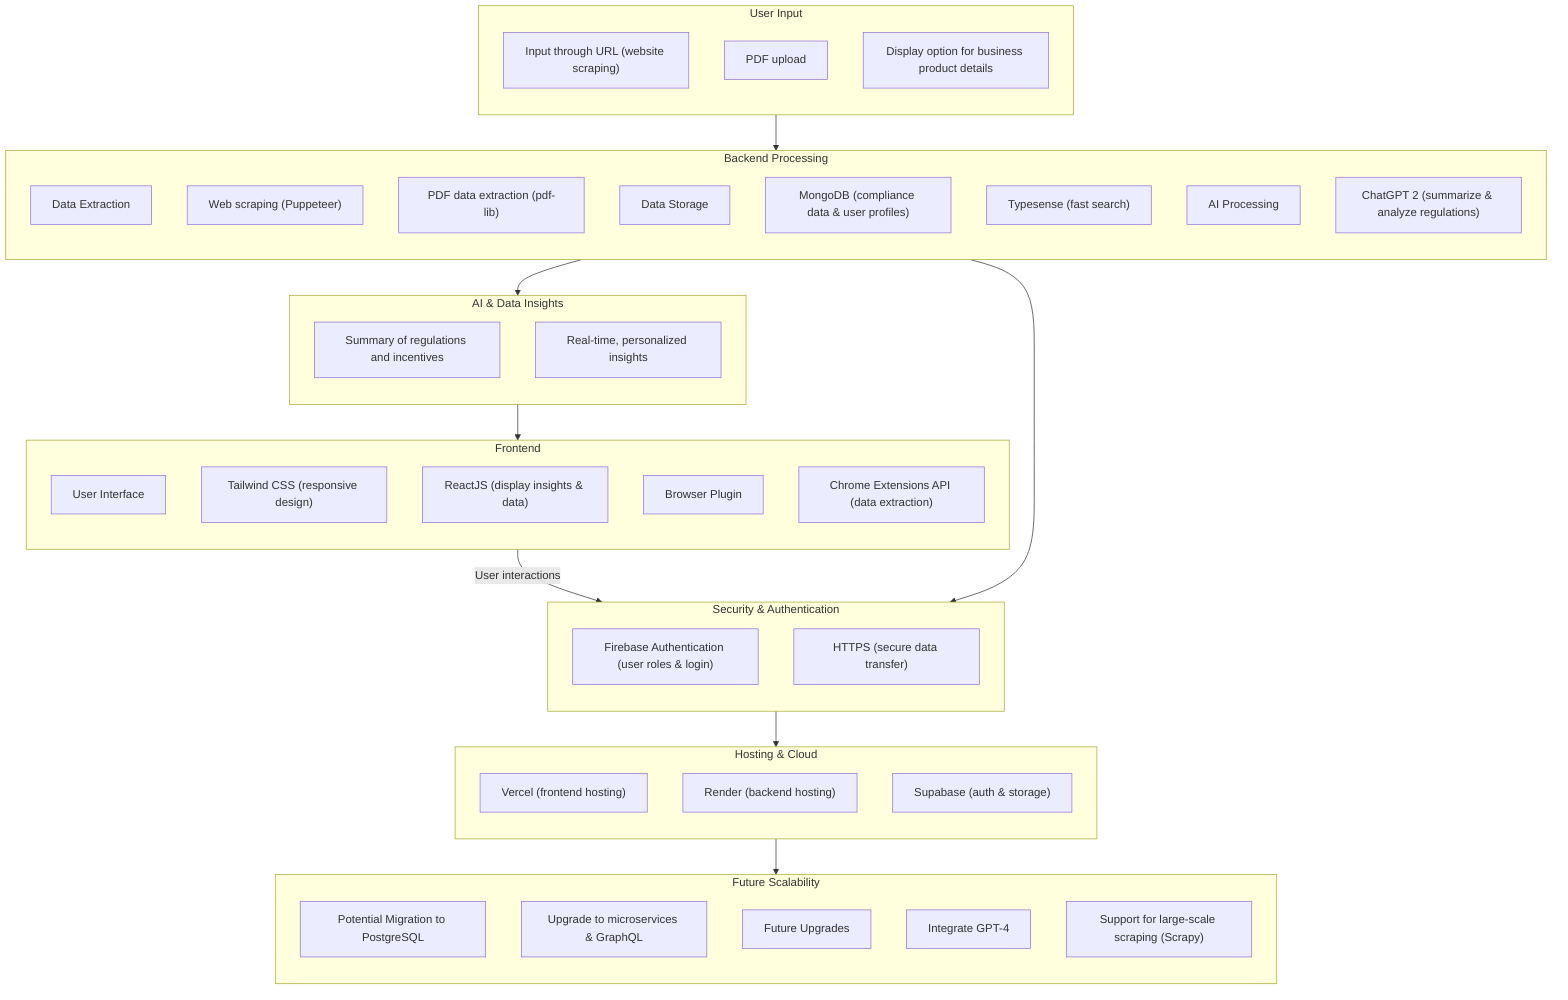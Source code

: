 flowchart TD
    subgraph User_Input["User Input"]
        direction TB
        A1["Input through URL (website scraping)"]
        A2["PDF upload"]
        A3["Display option for business product details"]
    end

    subgraph Backend_Processing["Backend Processing"]
        direction TB
        B1["Data Extraction"]
        B1A["Web scraping (Puppeteer)"]
        B1B["PDF data extraction (pdf-lib)"]
        B2["Data Storage"]
        B2A["MongoDB (compliance data & user profiles)"]
        B2B["Typesense (fast search)"]
        B3["AI Processing"]
        B3A["ChatGPT 2 (summarize & analyze regulations)"]
    end

    subgraph AI_Data_Insights["AI & Data Insights"]
        direction TB
        C1["Summary of regulations and incentives"]
        C2["Real-time, personalized insights"]
    end

    subgraph Frontend["Frontend"]
        direction TB
        D1["User Interface"]
        D1A["Tailwind CSS (responsive design)"]
        D1B["ReactJS (display insights & data)"]
        D2["Browser Plugin"]
        D2A["Chrome Extensions API (data extraction)"]
    end

    subgraph Security_Authentication["Security & Authentication"]
        direction TB
        E1["Firebase Authentication (user roles & login)"]
        E2["HTTPS (secure data transfer)"]
    end

    subgraph Hosting_Cloud["Hosting & Cloud"]
        direction TB
        F1["Vercel (frontend hosting)"]
        F2["Render (backend hosting)"]
        F3["Supabase (auth & storage)"]
    end

    subgraph Future_Scalability["Future Scalability"]
        direction TB
        G1["Potential Migration to PostgreSQL"]
        G2["Upgrade to microservices & GraphQL"]
        G3["Future Upgrades"]
        G3A["Integrate GPT-4"]
        G3B["Support for large-scale scraping (Scrapy)"]
    end

    %% Define Flow Connections
    User_Input --> Backend_Processing
    Backend_Processing --> AI_Data_Insights
    AI_Data_Insights --> Frontend
    Frontend -->|User interactions| Security_Authentication
    Backend_Processing --> Security_Authentication
    Security_Authentication --> Hosting_Cloud
    Hosting_Cloud --> Future_Scalability